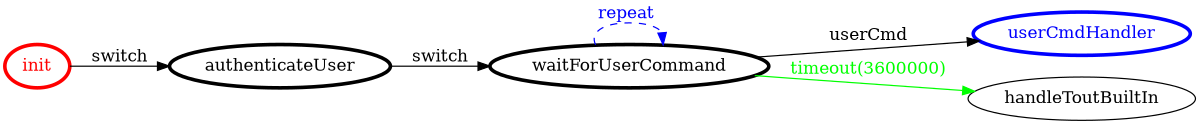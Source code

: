 /*
*
* A GraphViz DOT FSM description 
* Please use a GraphViz visualizer (like http://www.webgraphviz.com)
*  
*/

digraph finite_state_machine {
	rankdir=LR
	size="8,5"
	
	init [ color = red ][ fontcolor = red ][ penwidth = 3 ]
	waitForUserCommand [ color = black ][ fontcolor = black ][ penwidth = 3 ]
	authenticateUser [ color = black ][ fontcolor = black ][ penwidth = 3 ]
	userCmdHandler [ color = blue ][ fontcolor = blue ][ penwidth = 3 ]
	
	init -> authenticateUser [ label = "switch" ][ color = black ][ fontcolor = black ]
	authenticateUser -> waitForUserCommand [ label = "switch" ][ color = black ][ fontcolor = black ]
	waitForUserCommand -> handleToutBuiltIn [ label = "timeout(3600000)" ][ color = green ][ fontcolor = green ]
	waitForUserCommand -> userCmdHandler [ label = "userCmd" ][ color = black ][ fontcolor = black ]
	waitForUserCommand -> waitForUserCommand [ label = "repeat "][ style = dashed ][ color = blue ][ fontcolor = blue ]
}
